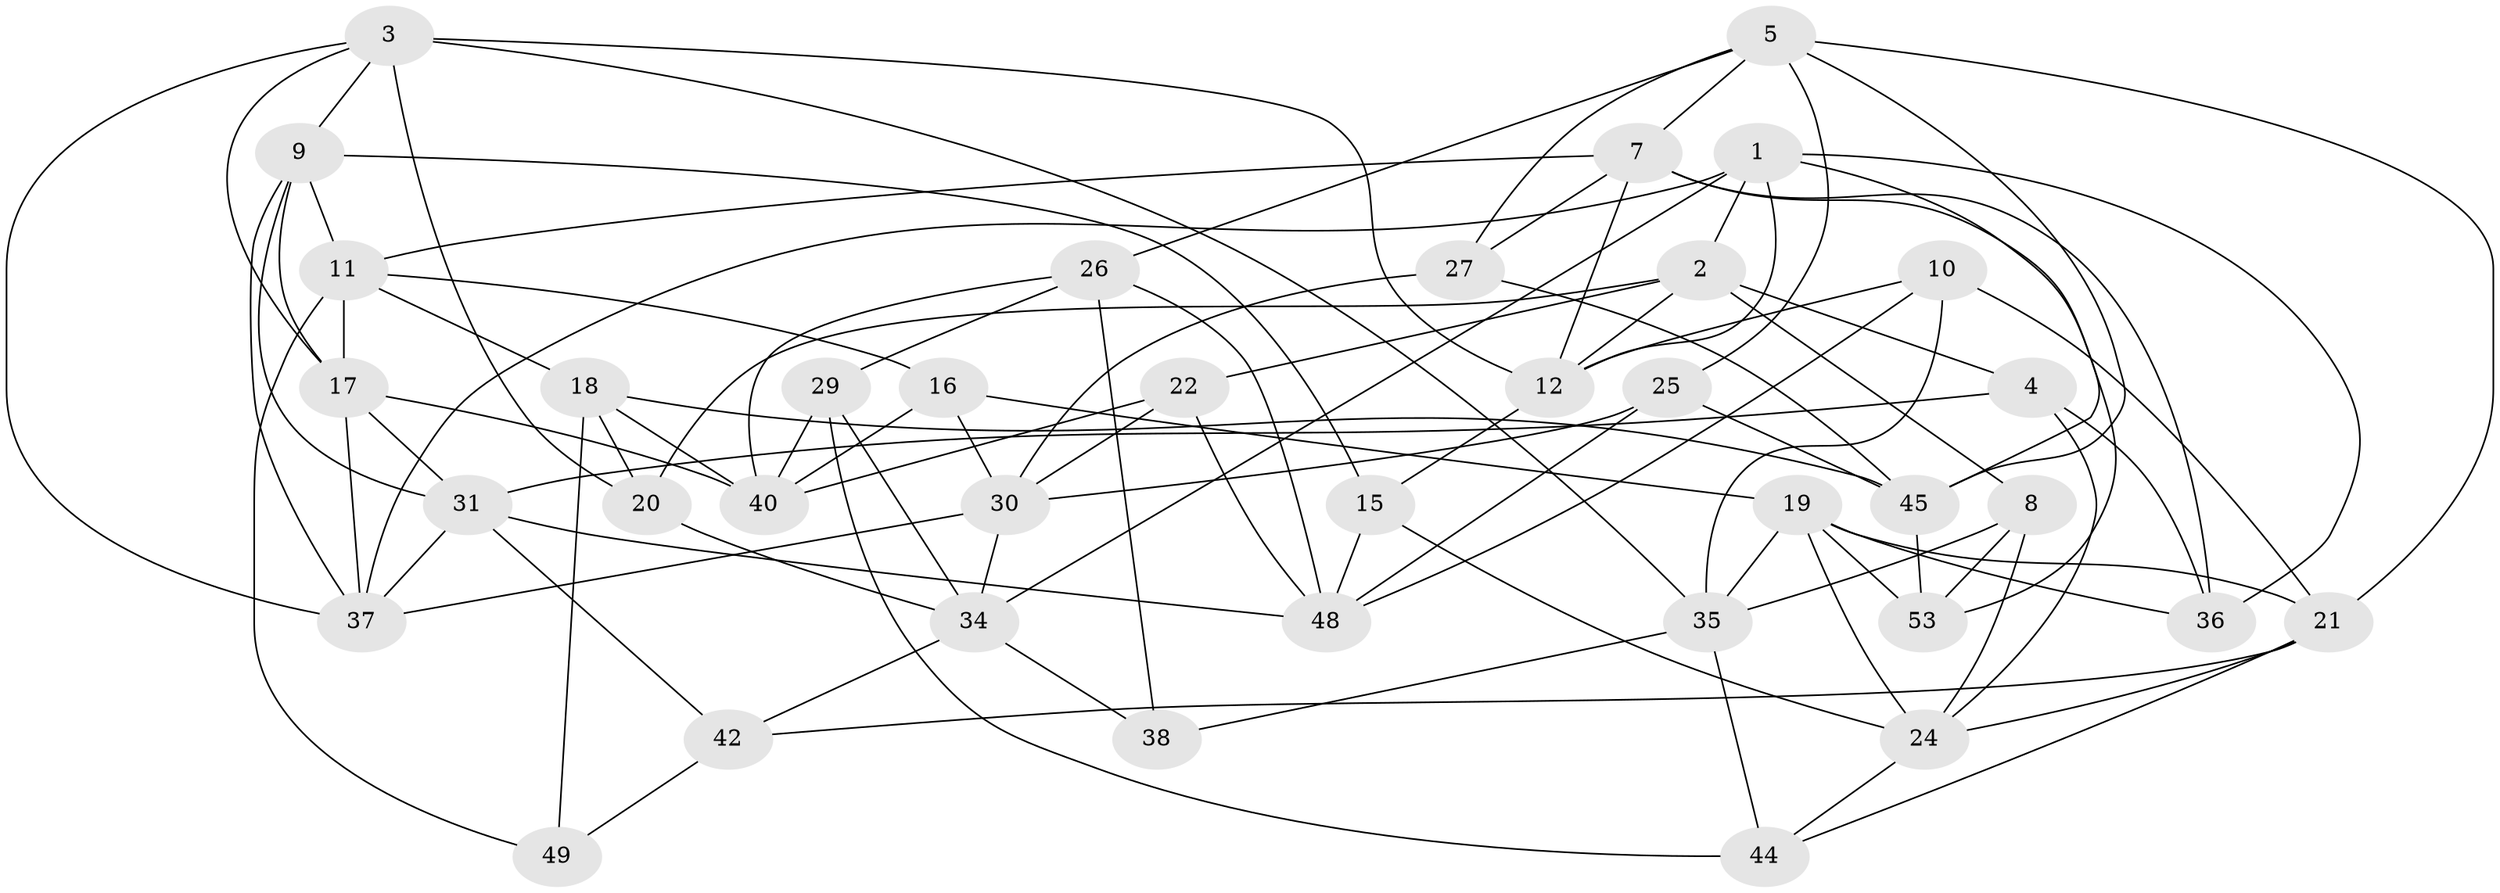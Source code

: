 // original degree distribution, {4: 1.0}
// Generated by graph-tools (version 1.1) at 2025/11/02/27/25 16:11:51]
// undirected, 38 vertices, 96 edges
graph export_dot {
graph [start="1"]
  node [color=gray90,style=filled];
  1 [super="+56"];
  2 [super="+6"];
  3 [super="+50"];
  4;
  5 [super="+13"];
  7 [super="+55"];
  8;
  9 [super="+28"];
  10;
  11 [super="+14"];
  12 [super="+23"];
  15;
  16;
  17 [super="+59"];
  18 [super="+32"];
  19 [super="+43"];
  20;
  21 [super="+39"];
  22;
  24 [super="+33"];
  25;
  26 [super="+46"];
  27;
  29;
  30 [super="+51"];
  31 [super="+41"];
  34 [super="+47"];
  35 [super="+58"];
  36;
  37 [super="+57"];
  38;
  40 [super="+54"];
  42;
  44;
  45 [super="+52"];
  48 [super="+60"];
  49;
  53;
  1 -- 12;
  1 -- 36;
  1 -- 45;
  1 -- 34;
  1 -- 2;
  1 -- 37;
  2 -- 8;
  2 -- 20;
  2 -- 12;
  2 -- 4;
  2 -- 22;
  3 -- 20;
  3 -- 17;
  3 -- 37;
  3 -- 35;
  3 -- 12;
  3 -- 9;
  4 -- 36;
  4 -- 24;
  4 -- 31;
  5 -- 26;
  5 -- 21;
  5 -- 45;
  5 -- 25;
  5 -- 27;
  5 -- 7;
  7 -- 36;
  7 -- 27;
  7 -- 53;
  7 -- 11;
  7 -- 12;
  8 -- 35;
  8 -- 53;
  8 -- 24;
  9 -- 37;
  9 -- 11;
  9 -- 15;
  9 -- 17;
  9 -- 31;
  10 -- 12;
  10 -- 35;
  10 -- 21;
  10 -- 48;
  11 -- 49;
  11 -- 16;
  11 -- 18;
  11 -- 17;
  12 -- 15;
  15 -- 24;
  15 -- 48;
  16 -- 30;
  16 -- 40;
  16 -- 19;
  17 -- 37;
  17 -- 40;
  17 -- 31;
  18 -- 45;
  18 -- 49 [weight=2];
  18 -- 40;
  18 -- 20;
  19 -- 24;
  19 -- 36;
  19 -- 53;
  19 -- 21;
  19 -- 35;
  20 -- 34;
  21 -- 44;
  21 -- 42;
  21 -- 24;
  22 -- 48;
  22 -- 40;
  22 -- 30;
  24 -- 44;
  25 -- 48;
  25 -- 30;
  25 -- 45;
  26 -- 38 [weight=2];
  26 -- 29;
  26 -- 40;
  26 -- 48;
  27 -- 45;
  27 -- 30;
  29 -- 44;
  29 -- 34;
  29 -- 40;
  30 -- 34;
  30 -- 37;
  31 -- 48;
  31 -- 42;
  31 -- 37;
  34 -- 42;
  34 -- 38;
  35 -- 44;
  35 -- 38;
  42 -- 49;
  45 -- 53;
}
